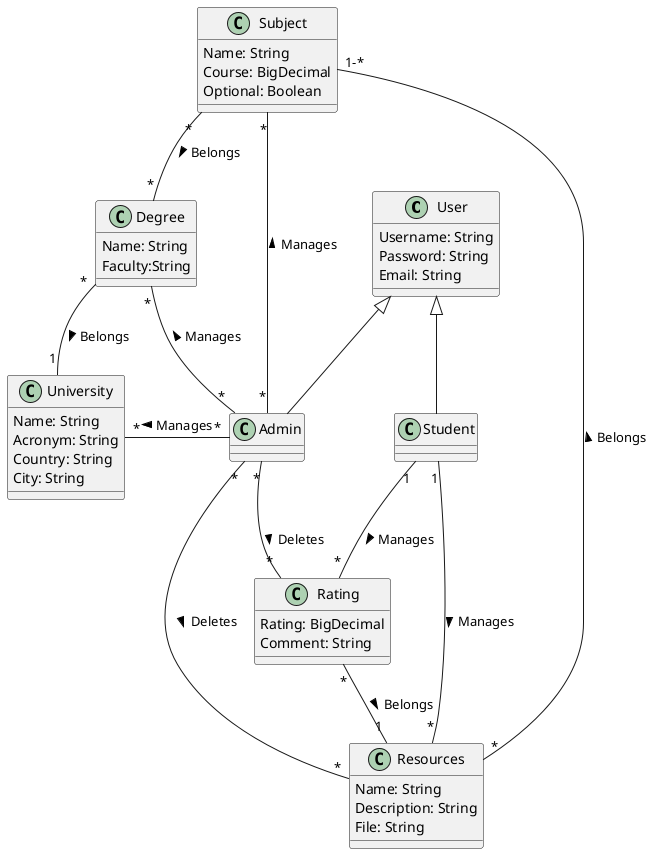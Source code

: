 @startuml
class User{
    Username: String
    Password: String
    Email: String
}

class Admin extends User{
}

class Student extends User{
}

class University{
    Name: String
    Acronym: String
    Country: String
    City: String
}

class Degree{
    Name: String
    Faculty:String
}

class Subject{
    Name: String
    Course: BigDecimal
    Optional: Boolean
}

class Resources{
    Name: String
    Description: String
    File: String
}

class Rating{
    Rating: BigDecimal
    Comment: String
}


Student "1" -- "*" Resources: Manages >
Student "1" -- "*" Rating: Manages >
Admin "*" --left-- "*" University: Manages >
Admin "*" --left-- "*" Degree: Manages >
Admin "*" --left-- "*" Subject: Manages >
Admin "*" -- "*" Resources: Deletes >
Admin "*" -- "*" Rating: Deletes >
Rating "*" -- "1" Resources: Belongs >
Resources "*" -- "1-*" Subject: Belongs >
Subject "*" -- "*" Degree: Belongs >
Degree "*" -- "1" University: Belongs >
@enduml